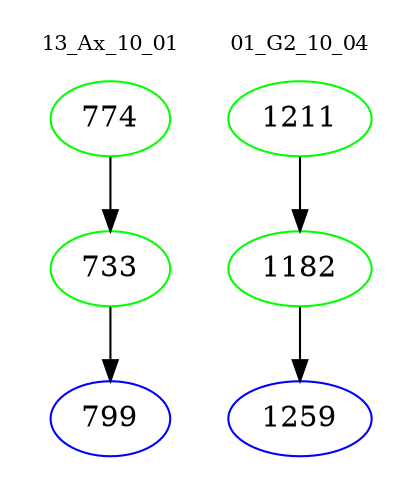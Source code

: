 digraph{
subgraph cluster_0 {
color = white
label = "13_Ax_10_01";
fontsize=10;
T0_774 [label="774", color="green"]
T0_774 -> T0_733 [color="black"]
T0_733 [label="733", color="green"]
T0_733 -> T0_799 [color="black"]
T0_799 [label="799", color="blue"]
}
subgraph cluster_1 {
color = white
label = "01_G2_10_04";
fontsize=10;
T1_1211 [label="1211", color="green"]
T1_1211 -> T1_1182 [color="black"]
T1_1182 [label="1182", color="green"]
T1_1182 -> T1_1259 [color="black"]
T1_1259 [label="1259", color="blue"]
}
}
